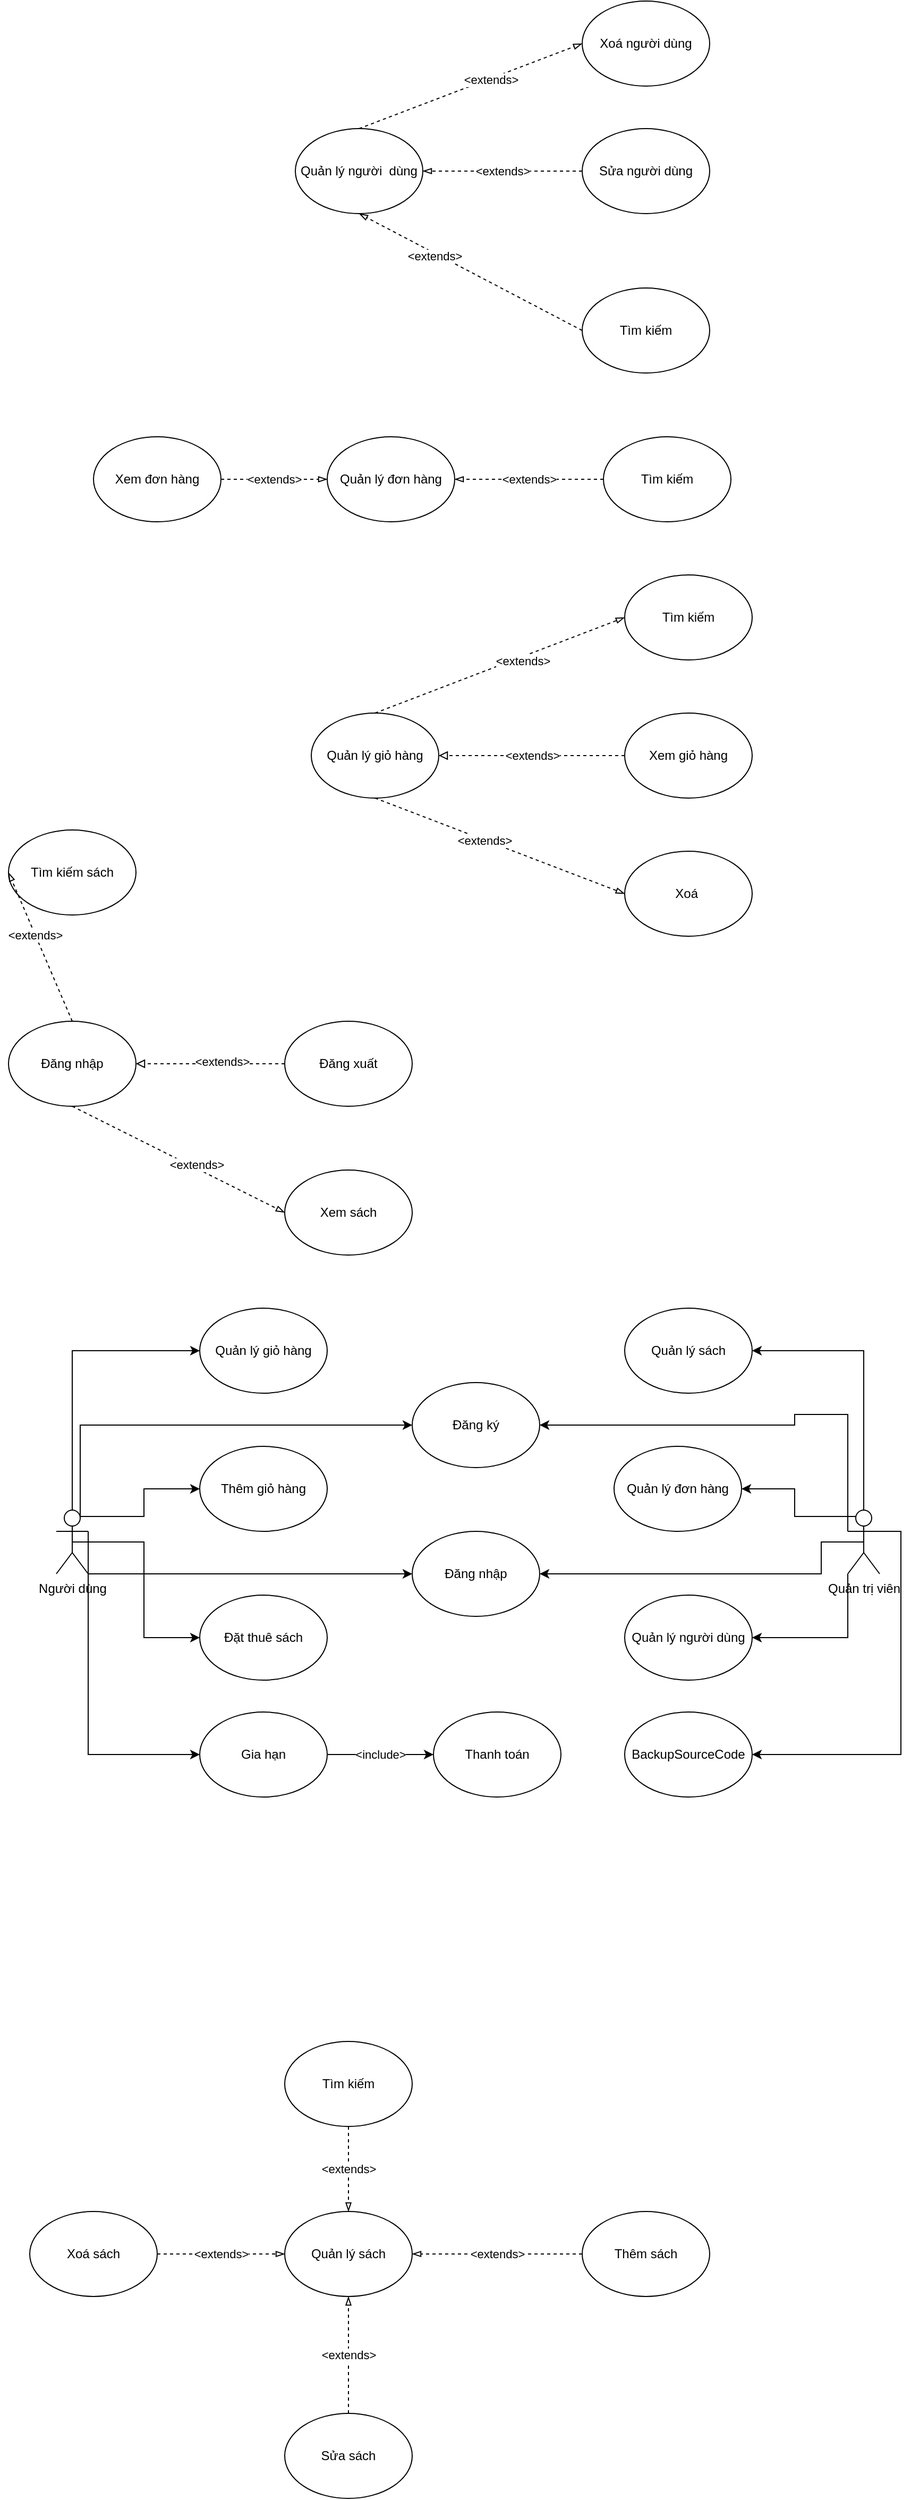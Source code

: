 <mxfile version="21.3.8" type="github">
  <diagram name="Page-1" id="dvLurNVkI768US-QEDtv">
    <mxGraphModel dx="825" dy="1552" grid="1" gridSize="10" guides="1" tooltips="1" connect="1" arrows="1" fold="1" page="1" pageScale="1" pageWidth="850" pageHeight="1100" math="0" shadow="0">
      <root>
        <mxCell id="0" />
        <mxCell id="1" parent="0" />
        <mxCell id="h5AyVPg9PIqoOqnRX0uZ-1" value="Quản lý người&amp;nbsp; dùng" style="ellipse;whiteSpace=wrap;html=1;" parent="1" vertex="1">
          <mxGeometry x="290" y="40" width="120" height="80" as="geometry" />
        </mxCell>
        <mxCell id="h5AyVPg9PIqoOqnRX0uZ-2" value="Xoá người dùng" style="ellipse;whiteSpace=wrap;html=1;" parent="1" vertex="1">
          <mxGeometry x="560" y="-80" width="120" height="80" as="geometry" />
        </mxCell>
        <mxCell id="h5AyVPg9PIqoOqnRX0uZ-6" value="&amp;lt;extends&amp;gt;" style="edgeStyle=orthogonalEdgeStyle;rounded=0;orthogonalLoop=1;jettySize=auto;html=1;exitX=0;exitY=0.5;exitDx=0;exitDy=0;endArrow=blockThin;endFill=0;dashed=1;" parent="1" source="h5AyVPg9PIqoOqnRX0uZ-3" target="h5AyVPg9PIqoOqnRX0uZ-1" edge="1">
          <mxGeometry relative="1" as="geometry" />
        </mxCell>
        <mxCell id="h5AyVPg9PIqoOqnRX0uZ-3" value="Sửa người dùng" style="ellipse;whiteSpace=wrap;html=1;" parent="1" vertex="1">
          <mxGeometry x="560" y="40" width="120" height="80" as="geometry" />
        </mxCell>
        <mxCell id="h5AyVPg9PIqoOqnRX0uZ-4" value="Tìm kiếm" style="ellipse;whiteSpace=wrap;html=1;" parent="1" vertex="1">
          <mxGeometry x="560" y="190" width="120" height="80" as="geometry" />
        </mxCell>
        <mxCell id="h5AyVPg9PIqoOqnRX0uZ-8" value="Quản lý đơn hàng" style="ellipse;whiteSpace=wrap;html=1;" parent="1" vertex="1">
          <mxGeometry x="320" y="330" width="120" height="80" as="geometry" />
        </mxCell>
        <mxCell id="h5AyVPg9PIqoOqnRX0uZ-12" value="&amp;lt;extends&amp;gt;" style="edgeStyle=orthogonalEdgeStyle;rounded=0;orthogonalLoop=1;jettySize=auto;html=1;exitX=0;exitY=0.5;exitDx=0;exitDy=0;entryX=1;entryY=0.5;entryDx=0;entryDy=0;endArrow=blockThin;endFill=0;dashed=1;" parent="1" source="h5AyVPg9PIqoOqnRX0uZ-9" target="h5AyVPg9PIqoOqnRX0uZ-8" edge="1">
          <mxGeometry relative="1" as="geometry" />
        </mxCell>
        <mxCell id="h5AyVPg9PIqoOqnRX0uZ-9" value="Tìm kiếm" style="ellipse;whiteSpace=wrap;html=1;" parent="1" vertex="1">
          <mxGeometry x="580" y="330" width="120" height="80" as="geometry" />
        </mxCell>
        <mxCell id="h5AyVPg9PIqoOqnRX0uZ-11" value="&amp;lt;extends&amp;gt;" style="edgeStyle=orthogonalEdgeStyle;rounded=0;orthogonalLoop=1;jettySize=auto;html=1;exitX=1;exitY=0.5;exitDx=0;exitDy=0;endArrow=blockThin;endFill=0;dashed=1;" parent="1" source="h5AyVPg9PIqoOqnRX0uZ-10" target="h5AyVPg9PIqoOqnRX0uZ-8" edge="1">
          <mxGeometry relative="1" as="geometry" />
        </mxCell>
        <mxCell id="h5AyVPg9PIqoOqnRX0uZ-10" value="Xem đơn hàng" style="ellipse;whiteSpace=wrap;html=1;" parent="1" vertex="1">
          <mxGeometry x="100" y="330" width="120" height="80" as="geometry" />
        </mxCell>
        <mxCell id="h5AyVPg9PIqoOqnRX0uZ-13" value="Quản lý giỏ hàng" style="ellipse;whiteSpace=wrap;html=1;" parent="1" vertex="1">
          <mxGeometry x="305" y="590" width="120" height="80" as="geometry" />
        </mxCell>
        <mxCell id="h5AyVPg9PIqoOqnRX0uZ-19" value="&amp;lt;extends&amp;gt;" style="edgeStyle=orthogonalEdgeStyle;rounded=0;orthogonalLoop=1;jettySize=auto;html=1;exitX=0;exitY=0.5;exitDx=0;exitDy=0;endArrow=block;endFill=0;dashed=1;" parent="1" source="h5AyVPg9PIqoOqnRX0uZ-14" target="h5AyVPg9PIqoOqnRX0uZ-13" edge="1">
          <mxGeometry relative="1" as="geometry" />
        </mxCell>
        <mxCell id="h5AyVPg9PIqoOqnRX0uZ-14" value="Xem giỏ hàng" style="ellipse;whiteSpace=wrap;html=1;" parent="1" vertex="1">
          <mxGeometry x="600" y="590" width="120" height="80" as="geometry" />
        </mxCell>
        <mxCell id="h5AyVPg9PIqoOqnRX0uZ-15" value="Xoá&amp;nbsp;" style="ellipse;whiteSpace=wrap;html=1;" parent="1" vertex="1">
          <mxGeometry x="600" y="720" width="120" height="80" as="geometry" />
        </mxCell>
        <mxCell id="h5AyVPg9PIqoOqnRX0uZ-16" value="Tìm kiếm" style="ellipse;whiteSpace=wrap;html=1;" parent="1" vertex="1">
          <mxGeometry x="600" y="460" width="120" height="80" as="geometry" />
        </mxCell>
        <mxCell id="h5AyVPg9PIqoOqnRX0uZ-21" value="Đăng nhập" style="ellipse;whiteSpace=wrap;html=1;" parent="1" vertex="1">
          <mxGeometry x="20" y="880" width="120" height="80" as="geometry" />
        </mxCell>
        <mxCell id="h5AyVPg9PIqoOqnRX0uZ-22" value="Xem sách" style="ellipse;whiteSpace=wrap;html=1;" parent="1" vertex="1">
          <mxGeometry x="280" y="1020" width="120" height="80" as="geometry" />
        </mxCell>
        <mxCell id="h5AyVPg9PIqoOqnRX0uZ-26" style="edgeStyle=orthogonalEdgeStyle;rounded=0;orthogonalLoop=1;jettySize=auto;html=1;exitX=0;exitY=0.5;exitDx=0;exitDy=0;dashed=1;endArrow=block;endFill=0;" parent="1" source="h5AyVPg9PIqoOqnRX0uZ-23" target="h5AyVPg9PIqoOqnRX0uZ-21" edge="1">
          <mxGeometry relative="1" as="geometry" />
        </mxCell>
        <mxCell id="h5AyVPg9PIqoOqnRX0uZ-27" value="&amp;lt;extends&amp;gt;" style="edgeLabel;html=1;align=center;verticalAlign=middle;resizable=0;points=[];" parent="h5AyVPg9PIqoOqnRX0uZ-26" vertex="1" connectable="0">
          <mxGeometry x="-0.157" y="-2" relative="1" as="geometry">
            <mxPoint as="offset" />
          </mxGeometry>
        </mxCell>
        <mxCell id="h5AyVPg9PIqoOqnRX0uZ-23" value="Đăng xuất" style="ellipse;whiteSpace=wrap;html=1;" parent="1" vertex="1">
          <mxGeometry x="280" y="880" width="120" height="80" as="geometry" />
        </mxCell>
        <mxCell id="h5AyVPg9PIqoOqnRX0uZ-24" value="Tìm kiếm sách" style="ellipse;whiteSpace=wrap;html=1;" parent="1" vertex="1">
          <mxGeometry x="20" y="700" width="120" height="80" as="geometry" />
        </mxCell>
        <mxCell id="ugRo239wMmRf-6rKSM6Q-29" style="edgeStyle=orthogonalEdgeStyle;rounded=0;orthogonalLoop=1;jettySize=auto;html=1;exitX=0.5;exitY=0;exitDx=0;exitDy=0;exitPerimeter=0;entryX=0;entryY=0.5;entryDx=0;entryDy=0;" edge="1" parent="1" source="ugRo239wMmRf-6rKSM6Q-1" target="ugRo239wMmRf-6rKSM6Q-8">
          <mxGeometry relative="1" as="geometry" />
        </mxCell>
        <mxCell id="ugRo239wMmRf-6rKSM6Q-30" style="edgeStyle=orthogonalEdgeStyle;rounded=0;orthogonalLoop=1;jettySize=auto;html=1;exitX=0.75;exitY=0.1;exitDx=0;exitDy=0;exitPerimeter=0;entryX=0;entryY=0.5;entryDx=0;entryDy=0;" edge="1" parent="1" source="ugRo239wMmRf-6rKSM6Q-1" target="ugRo239wMmRf-6rKSM6Q-17">
          <mxGeometry relative="1" as="geometry" />
        </mxCell>
        <mxCell id="ugRo239wMmRf-6rKSM6Q-31" style="edgeStyle=orthogonalEdgeStyle;rounded=0;orthogonalLoop=1;jettySize=auto;html=1;exitX=1;exitY=1;exitDx=0;exitDy=0;exitPerimeter=0;entryX=0;entryY=0.5;entryDx=0;entryDy=0;" edge="1" parent="1" source="ugRo239wMmRf-6rKSM6Q-1" target="ugRo239wMmRf-6rKSM6Q-15">
          <mxGeometry relative="1" as="geometry" />
        </mxCell>
        <mxCell id="ugRo239wMmRf-6rKSM6Q-32" style="edgeStyle=orthogonalEdgeStyle;rounded=0;orthogonalLoop=1;jettySize=auto;html=1;exitX=0.5;exitY=0.5;exitDx=0;exitDy=0;exitPerimeter=0;entryX=0;entryY=0.5;entryDx=0;entryDy=0;" edge="1" parent="1" source="ugRo239wMmRf-6rKSM6Q-1" target="ugRo239wMmRf-6rKSM6Q-16">
          <mxGeometry relative="1" as="geometry" />
        </mxCell>
        <mxCell id="ugRo239wMmRf-6rKSM6Q-33" style="edgeStyle=orthogonalEdgeStyle;rounded=0;orthogonalLoop=1;jettySize=auto;html=1;exitX=1;exitY=0.333;exitDx=0;exitDy=0;exitPerimeter=0;" edge="1" parent="1" source="ugRo239wMmRf-6rKSM6Q-1" target="ugRo239wMmRf-6rKSM6Q-12">
          <mxGeometry relative="1" as="geometry">
            <Array as="points">
              <mxPoint x="95" y="1400" />
            </Array>
          </mxGeometry>
        </mxCell>
        <mxCell id="ugRo239wMmRf-6rKSM6Q-34" style="edgeStyle=orthogonalEdgeStyle;rounded=0;orthogonalLoop=1;jettySize=auto;html=1;exitX=0.75;exitY=0.1;exitDx=0;exitDy=0;exitPerimeter=0;entryX=0;entryY=0.5;entryDx=0;entryDy=0;" edge="1" parent="1" source="ugRo239wMmRf-6rKSM6Q-1" target="ugRo239wMmRf-6rKSM6Q-13">
          <mxGeometry relative="1" as="geometry">
            <Array as="points">
              <mxPoint x="88" y="1260" />
            </Array>
          </mxGeometry>
        </mxCell>
        <mxCell id="ugRo239wMmRf-6rKSM6Q-1" value="Người dùng" style="shape=umlActor;verticalLabelPosition=bottom;verticalAlign=top;html=1;outlineConnect=0;" vertex="1" parent="1">
          <mxGeometry x="65" y="1340" width="30" height="60" as="geometry" />
        </mxCell>
        <mxCell id="ugRo239wMmRf-6rKSM6Q-18" style="edgeStyle=orthogonalEdgeStyle;rounded=0;orthogonalLoop=1;jettySize=auto;html=1;exitX=0.5;exitY=0;exitDx=0;exitDy=0;exitPerimeter=0;entryX=1;entryY=0.5;entryDx=0;entryDy=0;" edge="1" parent="1" source="ugRo239wMmRf-6rKSM6Q-6" target="ugRo239wMmRf-6rKSM6Q-9">
          <mxGeometry relative="1" as="geometry" />
        </mxCell>
        <mxCell id="ugRo239wMmRf-6rKSM6Q-21" style="edgeStyle=orthogonalEdgeStyle;rounded=0;orthogonalLoop=1;jettySize=auto;html=1;exitX=1;exitY=0.333;exitDx=0;exitDy=0;exitPerimeter=0;entryX=1;entryY=0.5;entryDx=0;entryDy=0;" edge="1" parent="1" source="ugRo239wMmRf-6rKSM6Q-6" target="ugRo239wMmRf-6rKSM6Q-10">
          <mxGeometry relative="1" as="geometry" />
        </mxCell>
        <mxCell id="ugRo239wMmRf-6rKSM6Q-22" style="edgeStyle=orthogonalEdgeStyle;rounded=0;orthogonalLoop=1;jettySize=auto;html=1;exitX=0;exitY=0.333;exitDx=0;exitDy=0;exitPerimeter=0;" edge="1" parent="1" source="ugRo239wMmRf-6rKSM6Q-6" target="ugRo239wMmRf-6rKSM6Q-13">
          <mxGeometry relative="1" as="geometry">
            <Array as="points">
              <mxPoint x="760" y="1250" />
              <mxPoint x="760" y="1260" />
            </Array>
          </mxGeometry>
        </mxCell>
        <mxCell id="ugRo239wMmRf-6rKSM6Q-23" style="edgeStyle=orthogonalEdgeStyle;rounded=0;orthogonalLoop=1;jettySize=auto;html=1;exitX=0.5;exitY=0.5;exitDx=0;exitDy=0;exitPerimeter=0;entryX=1;entryY=0.5;entryDx=0;entryDy=0;" edge="1" parent="1" source="ugRo239wMmRf-6rKSM6Q-6" target="ugRo239wMmRf-6rKSM6Q-12">
          <mxGeometry relative="1" as="geometry">
            <Array as="points">
              <mxPoint x="785" y="1400" />
            </Array>
          </mxGeometry>
        </mxCell>
        <mxCell id="ugRo239wMmRf-6rKSM6Q-26" style="edgeStyle=orthogonalEdgeStyle;rounded=0;orthogonalLoop=1;jettySize=auto;html=1;exitX=0.25;exitY=0.1;exitDx=0;exitDy=0;exitPerimeter=0;entryX=1;entryY=0.5;entryDx=0;entryDy=0;" edge="1" parent="1" source="ugRo239wMmRf-6rKSM6Q-6" target="ugRo239wMmRf-6rKSM6Q-7">
          <mxGeometry relative="1" as="geometry" />
        </mxCell>
        <mxCell id="ugRo239wMmRf-6rKSM6Q-27" style="edgeStyle=orthogonalEdgeStyle;rounded=0;orthogonalLoop=1;jettySize=auto;html=1;exitX=0;exitY=1;exitDx=0;exitDy=0;exitPerimeter=0;entryX=1;entryY=0.5;entryDx=0;entryDy=0;" edge="1" parent="1" source="ugRo239wMmRf-6rKSM6Q-6" target="ugRo239wMmRf-6rKSM6Q-11">
          <mxGeometry relative="1" as="geometry" />
        </mxCell>
        <mxCell id="ugRo239wMmRf-6rKSM6Q-6" value="Quản trị viên" style="shape=umlActor;verticalLabelPosition=bottom;verticalAlign=top;html=1;outlineConnect=0;" vertex="1" parent="1">
          <mxGeometry x="810" y="1340" width="30" height="60" as="geometry" />
        </mxCell>
        <mxCell id="ugRo239wMmRf-6rKSM6Q-7" value="Quản lý đơn hàng" style="ellipse;whiteSpace=wrap;html=1;" vertex="1" parent="1">
          <mxGeometry x="590" y="1280" width="120" height="80" as="geometry" />
        </mxCell>
        <mxCell id="ugRo239wMmRf-6rKSM6Q-8" value="Quản lý giỏ hàng" style="ellipse;whiteSpace=wrap;html=1;" vertex="1" parent="1">
          <mxGeometry x="200" y="1150" width="120" height="80" as="geometry" />
        </mxCell>
        <mxCell id="ugRo239wMmRf-6rKSM6Q-9" value="Quản lý sách" style="ellipse;whiteSpace=wrap;html=1;" vertex="1" parent="1">
          <mxGeometry x="600" y="1150" width="120" height="80" as="geometry" />
        </mxCell>
        <mxCell id="ugRo239wMmRf-6rKSM6Q-10" value="BackupSourceCode" style="ellipse;whiteSpace=wrap;html=1;" vertex="1" parent="1">
          <mxGeometry x="600" y="1530" width="120" height="80" as="geometry" />
        </mxCell>
        <mxCell id="ugRo239wMmRf-6rKSM6Q-11" value="Quản lý người dùng" style="ellipse;whiteSpace=wrap;html=1;" vertex="1" parent="1">
          <mxGeometry x="600" y="1420" width="120" height="80" as="geometry" />
        </mxCell>
        <mxCell id="ugRo239wMmRf-6rKSM6Q-12" value="Đăng nhập" style="ellipse;whiteSpace=wrap;html=1;" vertex="1" parent="1">
          <mxGeometry x="400" y="1360" width="120" height="80" as="geometry" />
        </mxCell>
        <mxCell id="ugRo239wMmRf-6rKSM6Q-13" value="Đăng ký" style="ellipse;whiteSpace=wrap;html=1;" vertex="1" parent="1">
          <mxGeometry x="400" y="1220" width="120" height="80" as="geometry" />
        </mxCell>
        <mxCell id="ugRo239wMmRf-6rKSM6Q-14" value="Thanh toán" style="ellipse;whiteSpace=wrap;html=1;" vertex="1" parent="1">
          <mxGeometry x="420" y="1530" width="120" height="80" as="geometry" />
        </mxCell>
        <mxCell id="ugRo239wMmRf-6rKSM6Q-35" value="&amp;lt;include&amp;gt;" style="edgeStyle=orthogonalEdgeStyle;rounded=0;orthogonalLoop=1;jettySize=auto;html=1;exitX=1;exitY=0.5;exitDx=0;exitDy=0;" edge="1" parent="1" source="ugRo239wMmRf-6rKSM6Q-15" target="ugRo239wMmRf-6rKSM6Q-14">
          <mxGeometry relative="1" as="geometry" />
        </mxCell>
        <mxCell id="ugRo239wMmRf-6rKSM6Q-15" value="Gia hạn" style="ellipse;whiteSpace=wrap;html=1;" vertex="1" parent="1">
          <mxGeometry x="200" y="1530" width="120" height="80" as="geometry" />
        </mxCell>
        <mxCell id="ugRo239wMmRf-6rKSM6Q-16" value="Đặt thuê sách" style="ellipse;whiteSpace=wrap;html=1;" vertex="1" parent="1">
          <mxGeometry x="200" y="1420" width="120" height="80" as="geometry" />
        </mxCell>
        <mxCell id="ugRo239wMmRf-6rKSM6Q-17" value="Thêm giỏ hàng" style="ellipse;whiteSpace=wrap;html=1;" vertex="1" parent="1">
          <mxGeometry x="200" y="1280" width="120" height="80" as="geometry" />
        </mxCell>
        <mxCell id="ugRo239wMmRf-6rKSM6Q-37" value="" style="endArrow=blockThin;html=1;rounded=0;entryX=0.5;entryY=1;entryDx=0;entryDy=0;dashed=1;startArrow=none;startFill=0;endFill=0;exitX=0;exitY=0.5;exitDx=0;exitDy=0;" edge="1" parent="1" source="h5AyVPg9PIqoOqnRX0uZ-4" target="h5AyVPg9PIqoOqnRX0uZ-1">
          <mxGeometry width="50" height="50" relative="1" as="geometry">
            <mxPoint x="430" y="200" as="sourcePoint" />
            <mxPoint x="480" y="150" as="targetPoint" />
          </mxGeometry>
        </mxCell>
        <mxCell id="ugRo239wMmRf-6rKSM6Q-38" value="&amp;lt;extends&amp;gt;" style="edgeLabel;html=1;align=center;verticalAlign=middle;resizable=0;points=[];" vertex="1" connectable="0" parent="ugRo239wMmRf-6rKSM6Q-37">
          <mxGeometry x="0.311" y="2" relative="1" as="geometry">
            <mxPoint x="-1" as="offset" />
          </mxGeometry>
        </mxCell>
        <mxCell id="ugRo239wMmRf-6rKSM6Q-39" value="" style="endArrow=blockThin;html=1;rounded=0;exitX=0.5;exitY=0;exitDx=0;exitDy=0;entryX=0;entryY=0.5;entryDx=0;entryDy=0;dashed=1;endFill=0;" edge="1" parent="1" source="h5AyVPg9PIqoOqnRX0uZ-1" target="h5AyVPg9PIqoOqnRX0uZ-2">
          <mxGeometry width="50" height="50" relative="1" as="geometry">
            <mxPoint x="430" y="140" as="sourcePoint" />
            <mxPoint x="480" y="90" as="targetPoint" />
          </mxGeometry>
        </mxCell>
        <mxCell id="ugRo239wMmRf-6rKSM6Q-40" value="&amp;lt;extends&amp;gt;" style="edgeLabel;html=1;align=center;verticalAlign=middle;resizable=0;points=[];" vertex="1" connectable="0" parent="ugRo239wMmRf-6rKSM6Q-39">
          <mxGeometry x="0.176" y="-1" relative="1" as="geometry">
            <mxPoint as="offset" />
          </mxGeometry>
        </mxCell>
        <mxCell id="ugRo239wMmRf-6rKSM6Q-42" value="" style="endArrow=blockThin;html=1;rounded=0;exitX=0.5;exitY=1;exitDx=0;exitDy=0;entryX=0;entryY=0.5;entryDx=0;entryDy=0;endFill=0;dashed=1;" edge="1" parent="1" source="h5AyVPg9PIqoOqnRX0uZ-13" target="h5AyVPg9PIqoOqnRX0uZ-15">
          <mxGeometry width="50" height="50" relative="1" as="geometry">
            <mxPoint x="430" y="660" as="sourcePoint" />
            <mxPoint x="480" y="610" as="targetPoint" />
          </mxGeometry>
        </mxCell>
        <mxCell id="ugRo239wMmRf-6rKSM6Q-44" value="&amp;lt;extends&amp;gt;" style="edgeLabel;html=1;align=center;verticalAlign=middle;resizable=0;points=[];" vertex="1" connectable="0" parent="ugRo239wMmRf-6rKSM6Q-42">
          <mxGeometry x="-0.125" relative="1" as="geometry">
            <mxPoint as="offset" />
          </mxGeometry>
        </mxCell>
        <mxCell id="ugRo239wMmRf-6rKSM6Q-43" value="" style="endArrow=blockThin;html=1;rounded=0;exitX=0.5;exitY=0;exitDx=0;exitDy=0;entryX=0;entryY=0.5;entryDx=0;entryDy=0;endFill=0;dashed=1;" edge="1" parent="1" source="h5AyVPg9PIqoOqnRX0uZ-13" target="h5AyVPg9PIqoOqnRX0uZ-16">
          <mxGeometry width="50" height="50" relative="1" as="geometry">
            <mxPoint x="430" y="660" as="sourcePoint" />
            <mxPoint x="480" y="610" as="targetPoint" />
          </mxGeometry>
        </mxCell>
        <mxCell id="ugRo239wMmRf-6rKSM6Q-45" value="&amp;lt;extends&amp;gt;" style="edgeLabel;html=1;align=center;verticalAlign=middle;resizable=0;points=[];" vertex="1" connectable="0" parent="ugRo239wMmRf-6rKSM6Q-43">
          <mxGeometry x="0.171" y="-4" relative="1" as="geometry">
            <mxPoint as="offset" />
          </mxGeometry>
        </mxCell>
        <mxCell id="ugRo239wMmRf-6rKSM6Q-46" value="" style="endArrow=blockThin;html=1;rounded=0;exitX=0.5;exitY=1;exitDx=0;exitDy=0;entryX=0;entryY=0.5;entryDx=0;entryDy=0;dashed=1;endFill=0;" edge="1" parent="1" source="h5AyVPg9PIqoOqnRX0uZ-21" target="h5AyVPg9PIqoOqnRX0uZ-22">
          <mxGeometry width="50" height="50" relative="1" as="geometry">
            <mxPoint x="260" y="1010" as="sourcePoint" />
            <mxPoint x="310" y="960" as="targetPoint" />
          </mxGeometry>
        </mxCell>
        <mxCell id="ugRo239wMmRf-6rKSM6Q-51" value="&amp;lt;extends&amp;gt;" style="edgeLabel;html=1;align=center;verticalAlign=middle;resizable=0;points=[];" vertex="1" connectable="0" parent="ugRo239wMmRf-6rKSM6Q-46">
          <mxGeometry x="0.148" y="3" relative="1" as="geometry">
            <mxPoint as="offset" />
          </mxGeometry>
        </mxCell>
        <mxCell id="ugRo239wMmRf-6rKSM6Q-48" value="" style="endArrow=blockThin;html=1;rounded=0;exitX=0.5;exitY=0;exitDx=0;exitDy=0;entryX=0;entryY=0.5;entryDx=0;entryDy=0;dashed=1;endFill=0;" edge="1" parent="1" source="h5AyVPg9PIqoOqnRX0uZ-21" target="h5AyVPg9PIqoOqnRX0uZ-24">
          <mxGeometry width="50" height="50" relative="1" as="geometry">
            <mxPoint x="260" y="1010" as="sourcePoint" />
            <mxPoint x="310" y="960" as="targetPoint" />
          </mxGeometry>
        </mxCell>
        <mxCell id="ugRo239wMmRf-6rKSM6Q-49" value="&amp;lt;extends&amp;gt;" style="edgeLabel;html=1;align=center;verticalAlign=middle;resizable=0;points=[];" vertex="1" connectable="0" parent="ugRo239wMmRf-6rKSM6Q-48">
          <mxGeometry x="0.159" relative="1" as="geometry">
            <mxPoint as="offset" />
          </mxGeometry>
        </mxCell>
        <mxCell id="ugRo239wMmRf-6rKSM6Q-52" value="Quản lý sách" style="ellipse;whiteSpace=wrap;html=1;" vertex="1" parent="1">
          <mxGeometry x="280" y="2000" width="120" height="80" as="geometry" />
        </mxCell>
        <mxCell id="ugRo239wMmRf-6rKSM6Q-58" value="&amp;lt;extends&amp;gt;" style="edgeStyle=orthogonalEdgeStyle;rounded=0;orthogonalLoop=1;jettySize=auto;html=1;exitX=0;exitY=0.5;exitDx=0;exitDy=0;endArrow=blockThin;endFill=0;dashed=1;" edge="1" parent="1" source="ugRo239wMmRf-6rKSM6Q-53" target="ugRo239wMmRf-6rKSM6Q-52">
          <mxGeometry relative="1" as="geometry" />
        </mxCell>
        <mxCell id="ugRo239wMmRf-6rKSM6Q-53" value="Thêm sách" style="ellipse;whiteSpace=wrap;html=1;" vertex="1" parent="1">
          <mxGeometry x="560" y="2000" width="120" height="80" as="geometry" />
        </mxCell>
        <mxCell id="ugRo239wMmRf-6rKSM6Q-61" value="&amp;lt;extends&amp;gt;" style="edgeStyle=orthogonalEdgeStyle;rounded=0;orthogonalLoop=1;jettySize=auto;html=1;exitX=1;exitY=0.5;exitDx=0;exitDy=0;entryX=0;entryY=0.5;entryDx=0;entryDy=0;endArrow=blockThin;endFill=0;dashed=1;" edge="1" parent="1" source="ugRo239wMmRf-6rKSM6Q-54" target="ugRo239wMmRf-6rKSM6Q-52">
          <mxGeometry relative="1" as="geometry" />
        </mxCell>
        <mxCell id="ugRo239wMmRf-6rKSM6Q-54" value="Xoá sách" style="ellipse;whiteSpace=wrap;html=1;" vertex="1" parent="1">
          <mxGeometry x="40" y="2000" width="120" height="80" as="geometry" />
        </mxCell>
        <mxCell id="ugRo239wMmRf-6rKSM6Q-57" value="&amp;lt;extends&amp;gt;" style="edgeStyle=orthogonalEdgeStyle;rounded=0;orthogonalLoop=1;jettySize=auto;html=1;exitX=0.5;exitY=1;exitDx=0;exitDy=0;endArrow=blockThin;endFill=0;dashed=1;" edge="1" parent="1" source="ugRo239wMmRf-6rKSM6Q-55" target="ugRo239wMmRf-6rKSM6Q-52">
          <mxGeometry relative="1" as="geometry" />
        </mxCell>
        <mxCell id="ugRo239wMmRf-6rKSM6Q-55" value="Tìm kiếm" style="ellipse;whiteSpace=wrap;html=1;" vertex="1" parent="1">
          <mxGeometry x="280" y="1840" width="120" height="80" as="geometry" />
        </mxCell>
        <mxCell id="ugRo239wMmRf-6rKSM6Q-60" value="&amp;lt;extends&amp;gt;" style="edgeStyle=orthogonalEdgeStyle;rounded=0;orthogonalLoop=1;jettySize=auto;html=1;exitX=0.5;exitY=0;exitDx=0;exitDy=0;entryX=0.5;entryY=1;entryDx=0;entryDy=0;endArrow=blockThin;endFill=0;dashed=1;" edge="1" parent="1" source="ugRo239wMmRf-6rKSM6Q-56" target="ugRo239wMmRf-6rKSM6Q-52">
          <mxGeometry relative="1" as="geometry" />
        </mxCell>
        <mxCell id="ugRo239wMmRf-6rKSM6Q-56" value="Sửa sách" style="ellipse;whiteSpace=wrap;html=1;" vertex="1" parent="1">
          <mxGeometry x="280" y="2190" width="120" height="80" as="geometry" />
        </mxCell>
      </root>
    </mxGraphModel>
  </diagram>
</mxfile>
